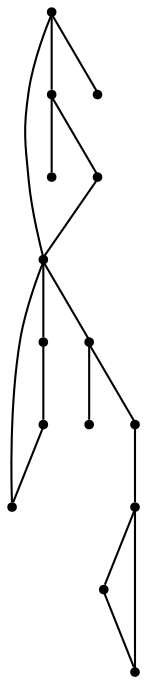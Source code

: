 graph {
  node [shape=point,comment="{\"directed\":false,\"doi\":\"10.1007/978-3-319-73915-1_33\",\"figure\":\"3 (1)\"}"]

  v0 [pos="620.3936410002142,592.377409894377"]
  v1 [pos="598.1557062252609,731.35830400804"]
  v2 [pos="509.2050799227576,803.6282263518657"]
  v3 [pos="609.2752061657359,520.104463163501"]
  v4 [pos="531.4451051669427,625.7344039985935"]
  v5 [pos="420.25652819238167,698.0053795126798"]
  v6 [pos="531.4451051669427,508.98498822147417"]
  v7 [pos="309.06798301202946,453.392318996581"]
  v8 [pos="336.86618441311396,358.88581143400415"]
  v9 [pos="247.916583473846,375.56014349579857"]
  v10 [pos="726.0198211366512,470.07192883236087"]
  v11 [pos="403.57679341998437,575.6958288418074"]
  v12 [pos="537.0022241663979,414.47636636992127"]
  v13 [pos="436.93211382052414,497.8678660220676"]
  v14 [pos="342.42540183035317,525.6635488612209"]

  v0 -- v4 [id="-1",pos="620.3936410002142,592.377409894377 609.8311805112387,615.6091059166879 586.422021564836,631.7531965279807 559.2390858868025,631.7531965279805 549.3218673572661,631.7531965279805 539.9069511868388,629.6043735575538 531.4451051669427,625.7344039985935"]
  v14 -- v7 [id="-2",pos="342.42540183035317,525.6635488612209 309.06798301202946,453.392318996581 309.06798301202946,453.392318996581 309.06798301202946,453.392318996581"]
  v11 -- v13 [id="-3",pos="403.57679341998437,575.6958288418074 436.93211382052414,497.8678660220676 436.93211382052414,497.8678660220676 436.93211382052414,497.8678660220676"]
  v6 -- v12 [id="-4",pos="531.4451051669427,508.98498822147417 537.0022241663979,414.47636636992127 537.0022241663979,414.47636636992127 537.0022241663979,414.47636636992127"]
  v4 -- v11 [id="-5",pos="531.4451051669427,625.7344039985935 403.57679341998437,575.6958288418074 403.57679341998437,575.6958288418074 403.57679341998437,575.6958288418074"]
  v3 -- v10 [id="-6",pos="609.2752061657359,520.104463163501 726.0198211366512,470.07192883236087 726.0198211366512,470.07192883236087 726.0198211366512,470.07192883236087"]
  v9 -- v8 [id="-7",pos="247.916583473846,375.56014349579857 243.37627506758918,364.58890723574484 270.2972265552178,337.6682538883367 303.5066910226629,337.6682538883367 318.5459490113732,337.6682538883367 332.2958650688979,343.1878301835801 336.86618441311396,358.88581143400415"]
  v7 -- v9 [id="-8",pos="309.06798301202946,453.392318996581 270.2972265552178,457.9359419031939 243.37627506758918,431.006958575158 247.916583473846,375.56014349579857"]
  v8 -- v7 [id="-9",pos="336.86618441311396,358.88581143400415 355.583419847565,363.3371157923009 363.64543706045504,379.62608058857063 363.64543706045504,397.7979329054515 363.64543706045504,431.006958575158 336.72032053146717,457.9359419031939 309.06798301202946,453.392318996581"]
  v5 -- v4 [id="-10",pos="420.25652819238167,698.0053795126798 414.8577999928597,662.5744109950663 457.10203402365835,620.3348596855686 531.4451051669427,625.7344039985935"]
  v6 -- v4 [id="-11",pos="531.4451051669427,508.98498822147417 507.20599658192396,515.4689775918182 492.0659029353885,538.2582658980646 492.0659029353886,564.5808050344673 492.0659029353885,591.7619449524709 508.20982595444787,615.1733851247975 531.4451051669427,625.7344039985935"]
  v6 -- v3 [id="-12",pos="531.4451051669427,508.98498822147417 538.2802453698274,499.94169317074886 548.4631370919678,497.40428034445927 559.2390858868025,497.40428034445927 579.2084456487589,497.40428034445927 597.1411771315591,506.11809614218566 609.2752061657359,520.104463163501"]
  v4 -- v1 [id="-13",pos="531.4451051669427,625.7344039985935 561.3102878280586,620.3348596855686 603.5503568174979,662.5744109950663 598.1557062252609,731.35830400804"]
  v2 -- v5 [id="-14",pos="509.2050799227576,803.6282263518657 457.10203402365835,809.02926894862 414.8577999928597,766.7855526488084 420.25652819238167,698.0053795126798"]
  v11 -- v14 [id="-15",pos="403.57679341998437,575.6958288418074 342.42540183035317,525.6635488612209 342.42540183035317,525.6635488612209 342.42540183035317,525.6635488612209"]
  v3 -- v0 [id="-16",pos="609.2752061657359,520.104463163501 620.0001808978495,531.816672869875 626.4123006324252,547.4505400324468 626.4123006324252,564.5808050344673 626.4123006324252,574.4983776322322 624.2630603026217,583.9140906665592 620.3936410002142,592.377409894377"]
  v1 -- v2 [id="-17",pos="598.1557062252609,731.35830400804 603.5503568174979,766.7855526488084 561.3102878280586,809.02926894862 509.2050799227576,803.6282263518657"]
}